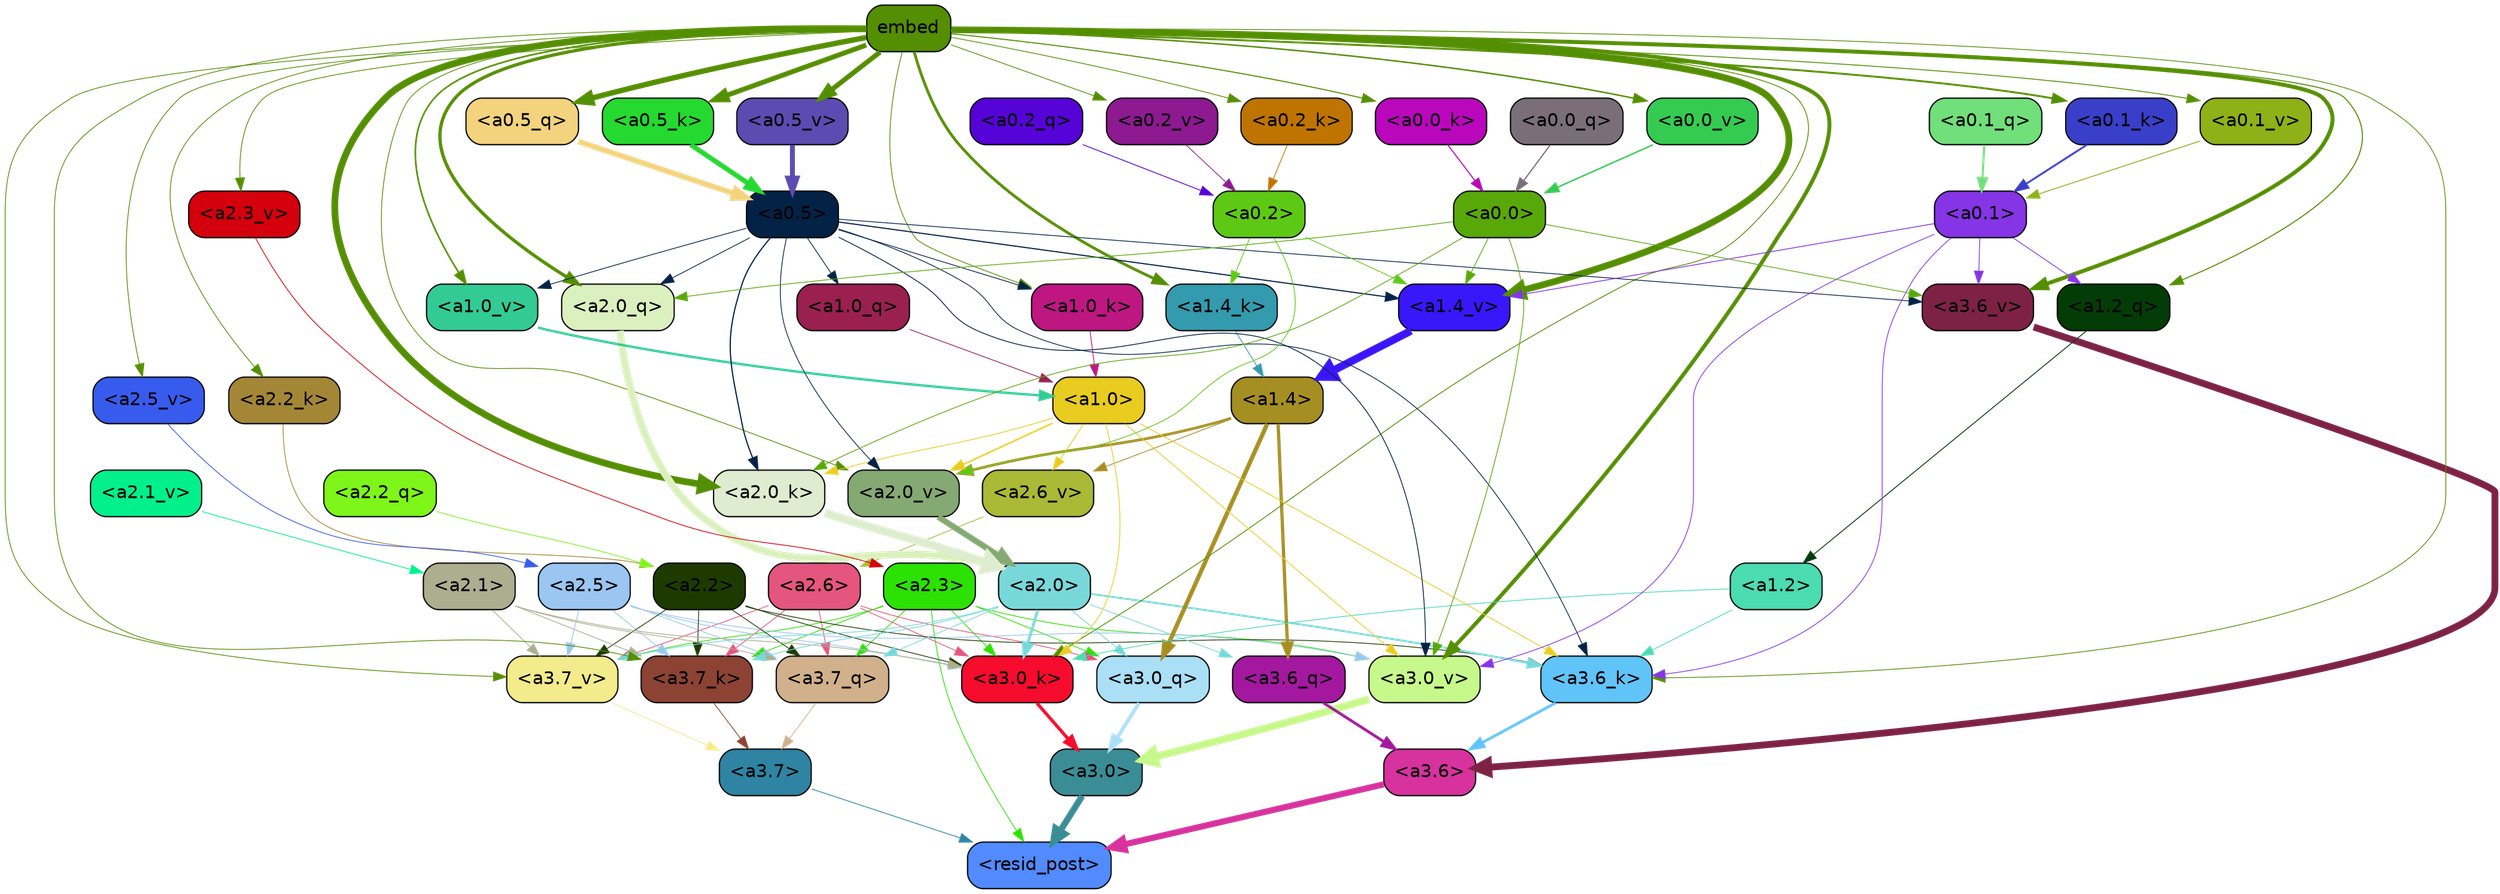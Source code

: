 strict digraph "" {
	graph [bgcolor=transparent,
		layout=dot,
		overlap=false,
		splines=true
	];
	"<a3.7>"	[color=black,
		fillcolor="#2e84a2",
		fontname=Helvetica,
		shape=box,
		style="filled, rounded"];
	"<resid_post>"	[color=black,
		fillcolor="#518bfe",
		fontname=Helvetica,
		shape=box,
		style="filled, rounded"];
	"<a3.7>" -> "<resid_post>"	[color="#2e84a2",
		penwidth=0.6];
	"<a3.6>"	[color=black,
		fillcolor="#d7329d",
		fontname=Helvetica,
		shape=box,
		style="filled, rounded"];
	"<a3.6>" -> "<resid_post>"	[color="#d7329d",
		penwidth=4.7534414529800415];
	"<a3.0>"	[color=black,
		fillcolor="#3b8d95",
		fontname=Helvetica,
		shape=box,
		style="filled, rounded"];
	"<a3.0>" -> "<resid_post>"	[color="#3b8d95",
		penwidth=4.898576855659485];
	"<a2.3>"	[color=black,
		fillcolor="#2be204",
		fontname=Helvetica,
		shape=box,
		style="filled, rounded"];
	"<a2.3>" -> "<resid_post>"	[color="#2be204",
		penwidth=0.6];
	"<a3.7_q>"	[color=black,
		fillcolor="#d1b18c",
		fontname=Helvetica,
		shape=box,
		style="filled, rounded"];
	"<a2.3>" -> "<a3.7_q>"	[color="#2be204",
		penwidth=0.6];
	"<a3.0_q>"	[color=black,
		fillcolor="#aadff5",
		fontname=Helvetica,
		shape=box,
		style="filled, rounded"];
	"<a2.3>" -> "<a3.0_q>"	[color="#2be204",
		penwidth=0.6];
	"<a3.7_k>"	[color=black,
		fillcolor="#8c4334",
		fontname=Helvetica,
		shape=box,
		style="filled, rounded"];
	"<a2.3>" -> "<a3.7_k>"	[color="#2be204",
		penwidth=0.6];
	"<a3.0_k>"	[color=black,
		fillcolor="#f60c2d",
		fontname=Helvetica,
		shape=box,
		style="filled, rounded"];
	"<a2.3>" -> "<a3.0_k>"	[color="#2be204",
		penwidth=0.6];
	"<a3.7_v>"	[color=black,
		fillcolor="#f3eb8c",
		fontname=Helvetica,
		shape=box,
		style="filled, rounded"];
	"<a2.3>" -> "<a3.7_v>"	[color="#2be204",
		penwidth=0.6];
	"<a3.0_v>"	[color=black,
		fillcolor="#c7f88b",
		fontname=Helvetica,
		shape=box,
		style="filled, rounded"];
	"<a2.3>" -> "<a3.0_v>"	[color="#2be204",
		penwidth=0.6];
	"<a3.7_q>" -> "<a3.7>"	[color="#d1b18c",
		penwidth=0.6];
	"<a3.6_q>"	[color=black,
		fillcolor="#a3189f",
		fontname=Helvetica,
		shape=box,
		style="filled, rounded"];
	"<a3.6_q>" -> "<a3.6>"	[color="#a3189f",
		penwidth=2.160832464694977];
	"<a3.0_q>" -> "<a3.0>"	[color="#aadff5",
		penwidth=2.870753765106201];
	"<a3.7_k>" -> "<a3.7>"	[color="#8c4334",
		penwidth=0.6];
	"<a3.6_k>"	[color=black,
		fillcolor="#60c4f9",
		fontname=Helvetica,
		shape=box,
		style="filled, rounded"];
	"<a3.6_k>" -> "<a3.6>"	[color="#60c4f9",
		penwidth=2.13908451795578];
	"<a3.0_k>" -> "<a3.0>"	[color="#f60c2d",
		penwidth=2.520303964614868];
	"<a3.7_v>" -> "<a3.7>"	[color="#f3eb8c",
		penwidth=0.6];
	"<a3.6_v>"	[color=black,
		fillcolor="#7d2244",
		fontname=Helvetica,
		shape=box,
		style="filled, rounded"];
	"<a3.6_v>" -> "<a3.6>"	[color="#7d2244",
		penwidth=5.297133803367615];
	"<a3.0_v>" -> "<a3.0>"	[color="#c7f88b",
		penwidth=5.680712580680847];
	"<a2.6>"	[color=black,
		fillcolor="#e4567e",
		fontname=Helvetica,
		shape=box,
		style="filled, rounded"];
	"<a2.6>" -> "<a3.7_q>"	[color="#e4567e",
		penwidth=0.6];
	"<a2.6>" -> "<a3.0_q>"	[color="#e4567e",
		penwidth=0.6];
	"<a2.6>" -> "<a3.7_k>"	[color="#e4567e",
		penwidth=0.6];
	"<a2.6>" -> "<a3.0_k>"	[color="#e4567e",
		penwidth=0.6];
	"<a2.6>" -> "<a3.7_v>"	[color="#e4567e",
		penwidth=0.6];
	"<a2.5>"	[color=black,
		fillcolor="#9ac6f1",
		fontname=Helvetica,
		shape=box,
		style="filled, rounded"];
	"<a2.5>" -> "<a3.7_q>"	[color="#9ac6f1",
		penwidth=0.6];
	"<a2.5>" -> "<a3.7_k>"	[color="#9ac6f1",
		penwidth=0.6];
	"<a2.5>" -> "<a3.0_k>"	[color="#9ac6f1",
		penwidth=0.6];
	"<a2.5>" -> "<a3.7_v>"	[color="#9ac6f1",
		penwidth=0.6];
	"<a2.5>" -> "<a3.0_v>"	[color="#9ac6f1",
		penwidth=0.6];
	"<a2.2>"	[color=black,
		fillcolor="#1d3b00",
		fontname=Helvetica,
		shape=box,
		style="filled, rounded"];
	"<a2.2>" -> "<a3.7_q>"	[color="#1d3b00",
		penwidth=0.6];
	"<a2.2>" -> "<a3.7_k>"	[color="#1d3b00",
		penwidth=0.6];
	"<a2.2>" -> "<a3.6_k>"	[color="#1d3b00",
		penwidth=0.6];
	"<a2.2>" -> "<a3.0_k>"	[color="#1d3b00",
		penwidth=0.6];
	"<a2.2>" -> "<a3.7_v>"	[color="#1d3b00",
		penwidth=0.6];
	"<a2.1>"	[color=black,
		fillcolor="#adae90",
		fontname=Helvetica,
		shape=box,
		style="filled, rounded"];
	"<a2.1>" -> "<a3.7_q>"	[color="#adae90",
		penwidth=0.6];
	"<a2.1>" -> "<a3.7_k>"	[color="#adae90",
		penwidth=0.6];
	"<a2.1>" -> "<a3.0_k>"	[color="#adae90",
		penwidth=0.6];
	"<a2.1>" -> "<a3.7_v>"	[color="#adae90",
		penwidth=0.6];
	"<a2.0>"	[color=black,
		fillcolor="#78d8d9",
		fontname=Helvetica,
		shape=box,
		style="filled, rounded"];
	"<a2.0>" -> "<a3.7_q>"	[color="#78d8d9",
		penwidth=0.6];
	"<a2.0>" -> "<a3.6_q>"	[color="#78d8d9",
		penwidth=0.6];
	"<a2.0>" -> "<a3.0_q>"	[color="#78d8d9",
		penwidth=0.6];
	"<a2.0>" -> "<a3.7_k>"	[color="#78d8d9",
		penwidth=0.6];
	"<a2.0>" -> "<a3.6_k>"	[color="#78d8d9",
		penwidth=1.4957321882247925];
	"<a2.0>" -> "<a3.0_k>"	[color="#78d8d9",
		penwidth=2.18752121925354];
	"<a2.0>" -> "<a3.7_v>"	[color="#78d8d9",
		penwidth=0.6];
	"<a1.4>"	[color=black,
		fillcolor="#a58f22",
		fontname=Helvetica,
		shape=box,
		style="filled, rounded"];
	"<a1.4>" -> "<a3.6_q>"	[color="#a58f22",
		penwidth=2.4829938411712646];
	"<a1.4>" -> "<a3.0_q>"	[color="#a58f22",
		penwidth=3.299744725227356];
	"<a2.6_v>"	[color=black,
		fillcolor="#aab936",
		fontname=Helvetica,
		shape=box,
		style="filled, rounded"];
	"<a1.4>" -> "<a2.6_v>"	[color="#a58f22",
		penwidth=0.6];
	"<a2.0_v>"	[color=black,
		fillcolor="#85a973",
		fontname=Helvetica,
		shape=box,
		style="filled, rounded"];
	"<a1.4>" -> "<a2.0_v>"	[color="#a58f22",
		penwidth=2.092592429369688];
	embed	[color=black,
		fillcolor="#548e02",
		fontname=Helvetica,
		shape=box,
		style="filled, rounded"];
	embed -> "<a3.7_k>"	[color="#548e02",
		penwidth=0.6];
	embed -> "<a3.6_k>"	[color="#548e02",
		penwidth=0.6];
	embed -> "<a3.0_k>"	[color="#548e02",
		penwidth=0.6394047290086746];
	embed -> "<a3.7_v>"	[color="#548e02",
		penwidth=0.6];
	embed -> "<a3.6_v>"	[color="#548e02",
		penwidth=3.067279100418091];
	embed -> "<a3.0_v>"	[color="#548e02",
		penwidth=3.0212591886520386];
	"<a2.0_q>"	[color=black,
		fillcolor="#dbf0bf",
		fontname=Helvetica,
		shape=box,
		style="filled, rounded"];
	embed -> "<a2.0_q>"	[color="#548e02",
		penwidth=2.5355080366134644];
	"<a2.2_k>"	[color=black,
		fillcolor="#a48736",
		fontname=Helvetica,
		shape=box,
		style="filled, rounded"];
	embed -> "<a2.2_k>"	[color="#548e02",
		penwidth=0.6];
	"<a2.0_k>"	[color=black,
		fillcolor="#deeccf",
		fontname=Helvetica,
		shape=box,
		style="filled, rounded"];
	embed -> "<a2.0_k>"	[color="#548e02",
		penwidth=5.2180726528167725];
	"<a2.5_v>"	[color=black,
		fillcolor="#375bed",
		fontname=Helvetica,
		shape=box,
		style="filled, rounded"];
	embed -> "<a2.5_v>"	[color="#548e02",
		penwidth=0.6];
	"<a2.3_v>"	[color=black,
		fillcolor="#d4000b",
		fontname=Helvetica,
		shape=box,
		style="filled, rounded"];
	embed -> "<a2.3_v>"	[color="#548e02",
		penwidth=0.6];
	embed -> "<a2.0_v>"	[color="#548e02",
		penwidth=0.6];
	"<a1.2_q>"	[color=black,
		fillcolor="#033c06",
		fontname=Helvetica,
		shape=box,
		style="filled, rounded"];
	embed -> "<a1.2_q>"	[color="#548e02",
		penwidth=0.8094894886016846];
	"<a1.4_k>"	[color=black,
		fillcolor="#349aae",
		fontname=Helvetica,
		shape=box,
		style="filled, rounded"];
	embed -> "<a1.4_k>"	[color="#548e02",
		penwidth=2.1732678413391113];
	"<a1.0_k>"	[color=black,
		fillcolor="#be1782",
		fontname=Helvetica,
		shape=box,
		style="filled, rounded"];
	embed -> "<a1.0_k>"	[color="#548e02",
		penwidth=0.6];
	"<a1.4_v>"	[color=black,
		fillcolor="#3a16fa",
		fontname=Helvetica,
		shape=box,
		style="filled, rounded"];
	embed -> "<a1.4_v>"	[color="#548e02",
		penwidth=5.162249565124512];
	"<a1.0_v>"	[color=black,
		fillcolor="#33cb95",
		fontname=Helvetica,
		shape=box,
		style="filled, rounded"];
	embed -> "<a1.0_v>"	[color="#548e02",
		penwidth=1.26457279920578];
	"<a0.5_q>"	[color=black,
		fillcolor="#f4d37f",
		fontname=Helvetica,
		shape=box,
		style="filled, rounded"];
	embed -> "<a0.5_q>"	[color="#548e02",
		penwidth=4.176324553787708];
	"<a0.5_k>"	[color=black,
		fillcolor="#25d930",
		fontname=Helvetica,
		shape=box,
		style="filled, rounded"];
	embed -> "<a0.5_k>"	[color="#548e02",
		penwidth=3.7953668534755707];
	"<a0.2_k>"	[color=black,
		fillcolor="#bf7400",
		fontname=Helvetica,
		shape=box,
		style="filled, rounded"];
	embed -> "<a0.2_k>"	[color="#548e02",
		penwidth=0.6];
	"<a0.1_k>"	[color=black,
		fillcolor="#393fc8",
		fontname=Helvetica,
		shape=box,
		style="filled, rounded"];
	embed -> "<a0.1_k>"	[color="#548e02",
		penwidth=1.4836058616638184];
	"<a0.0_k>"	[color=black,
		fillcolor="#ba07bc",
		fontname=Helvetica,
		shape=box,
		style="filled, rounded"];
	embed -> "<a0.0_k>"	[color="#548e02",
		penwidth=0.8216803073883057];
	"<a0.5_v>"	[color=black,
		fillcolor="#5c4bb1",
		fontname=Helvetica,
		shape=box,
		style="filled, rounded"];
	embed -> "<a0.5_v>"	[color="#548e02",
		penwidth=3.8054766058921814];
	"<a0.2_v>"	[color=black,
		fillcolor="#8d1a90",
		fontname=Helvetica,
		shape=box,
		style="filled, rounded"];
	embed -> "<a0.2_v>"	[color="#548e02",
		penwidth=0.6];
	"<a0.1_v>"	[color=black,
		fillcolor="#8eb118",
		fontname=Helvetica,
		shape=box,
		style="filled, rounded"];
	embed -> "<a0.1_v>"	[color="#548e02",
		penwidth=0.6855058670043945];
	"<a0.0_v>"	[color=black,
		fillcolor="#35cb51",
		fontname=Helvetica,
		shape=box,
		style="filled, rounded"];
	embed -> "<a0.0_v>"	[color="#548e02",
		penwidth=1.1353206634521484];
	"<a1.2>"	[color=black,
		fillcolor="#4bdcb1",
		fontname=Helvetica,
		shape=box,
		style="filled, rounded"];
	"<a1.2>" -> "<a3.6_k>"	[color="#4bdcb1",
		penwidth=0.6];
	"<a1.2>" -> "<a3.0_k>"	[color="#4bdcb1",
		penwidth=0.6];
	"<a1.0>"	[color=black,
		fillcolor="#e9cc20",
		fontname=Helvetica,
		shape=box,
		style="filled, rounded"];
	"<a1.0>" -> "<a3.6_k>"	[color="#e9cc20",
		penwidth=0.6];
	"<a1.0>" -> "<a3.0_k>"	[color="#e9cc20",
		penwidth=0.6];
	"<a1.0>" -> "<a3.0_v>"	[color="#e9cc20",
		penwidth=0.6];
	"<a1.0>" -> "<a2.0_k>"	[color="#e9cc20",
		penwidth=0.6];
	"<a1.0>" -> "<a2.6_v>"	[color="#e9cc20",
		penwidth=0.6];
	"<a1.0>" -> "<a2.0_v>"	[color="#e9cc20",
		penwidth=1.2132605910301208];
	"<a0.5>"	[color=black,
		fillcolor="#042246",
		fontname=Helvetica,
		shape=box,
		style="filled, rounded"];
	"<a0.5>" -> "<a3.6_k>"	[color="#042246",
		penwidth=0.6];
	"<a0.5>" -> "<a3.6_v>"	[color="#042246",
		penwidth=0.6];
	"<a0.5>" -> "<a3.0_v>"	[color="#042246",
		penwidth=0.648682102560997];
	"<a0.5>" -> "<a2.0_q>"	[color="#042246",
		penwidth=0.6];
	"<a0.5>" -> "<a2.0_k>"	[color="#042246",
		penwidth=0.9236047863960266];
	"<a0.5>" -> "<a2.0_v>"	[color="#042246",
		penwidth=0.6];
	"<a1.0_q>"	[color=black,
		fillcolor="#9a2050",
		fontname=Helvetica,
		shape=box,
		style="filled, rounded"];
	"<a0.5>" -> "<a1.0_q>"	[color="#042246",
		penwidth=0.6];
	"<a0.5>" -> "<a1.0_k>"	[color="#042246",
		penwidth=0.6];
	"<a0.5>" -> "<a1.4_v>"	[color="#042246",
		penwidth=0.8783596754074097];
	"<a0.5>" -> "<a1.0_v>"	[color="#042246",
		penwidth=0.6];
	"<a0.1>"	[color=black,
		fillcolor="#8534e6",
		fontname=Helvetica,
		shape=box,
		style="filled, rounded"];
	"<a0.1>" -> "<a3.6_k>"	[color="#8534e6",
		penwidth=0.6];
	"<a0.1>" -> "<a3.6_v>"	[color="#8534e6",
		penwidth=0.6];
	"<a0.1>" -> "<a3.0_v>"	[color="#8534e6",
		penwidth=0.6];
	"<a0.1>" -> "<a1.2_q>"	[color="#8534e6",
		penwidth=0.6];
	"<a0.1>" -> "<a1.4_v>"	[color="#8534e6",
		penwidth=0.6490728855133057];
	"<a0.0>"	[color=black,
		fillcolor="#59a80a",
		fontname=Helvetica,
		shape=box,
		style="filled, rounded"];
	"<a0.0>" -> "<a3.6_v>"	[color="#59a80a",
		penwidth=0.6];
	"<a0.0>" -> "<a3.0_v>"	[color="#59a80a",
		penwidth=0.6];
	"<a0.0>" -> "<a2.0_q>"	[color="#59a80a",
		penwidth=0.6];
	"<a0.0>" -> "<a2.0_k>"	[color="#59a80a",
		penwidth=0.6];
	"<a0.0>" -> "<a1.4_v>"	[color="#59a80a",
		penwidth=0.6];
	"<a2.2_q>"	[color=black,
		fillcolor="#7ef619",
		fontname=Helvetica,
		shape=box,
		style="filled, rounded"];
	"<a2.2_q>" -> "<a2.2>"	[color="#7ef619",
		penwidth=0.6];
	"<a2.0_q>" -> "<a2.0>"	[color="#dbf0bf",
		penwidth=5.681910276412964];
	"<a2.2_k>" -> "<a2.2>"	[color="#a48736",
		penwidth=0.6];
	"<a2.0_k>" -> "<a2.0>"	[color="#deeccf",
		penwidth=6.447777509689331];
	"<a2.6_v>" -> "<a2.6>"	[color="#aab936",
		penwidth=0.6];
	"<a2.5_v>" -> "<a2.5>"	[color="#375bed",
		penwidth=0.6];
	"<a2.3_v>" -> "<a2.3>"	[color="#d4000b",
		penwidth=0.6];
	"<a2.1_v>"	[color=black,
		fillcolor="#02f08c",
		fontname=Helvetica,
		shape=box,
		style="filled, rounded"];
	"<a2.1_v>" -> "<a2.1>"	[color="#02f08c",
		penwidth=0.6];
	"<a2.0_v>" -> "<a2.0>"	[color="#85a973",
		penwidth=4.5695202350616455];
	"<a0.2>"	[color=black,
		fillcolor="#5ec915",
		fontname=Helvetica,
		shape=box,
		style="filled, rounded"];
	"<a0.2>" -> "<a2.0_v>"	[color="#5ec915",
		penwidth=0.6];
	"<a0.2>" -> "<a1.4_k>"	[color="#5ec915",
		penwidth=0.6];
	"<a0.2>" -> "<a1.4_v>"	[color="#5ec915",
		penwidth=0.6];
	"<a1.2_q>" -> "<a1.2>"	[color="#033c06",
		penwidth=0.6769798994064331];
	"<a1.0_q>" -> "<a1.0>"	[color="#9a2050",
		penwidth=0.6];
	"<a1.4_k>" -> "<a1.4>"	[color="#349aae",
		penwidth=0.6];
	"<a1.0_k>" -> "<a1.0>"	[color="#be1782",
		penwidth=0.6];
	"<a1.4_v>" -> "<a1.4>"	[color="#3a16fa",
		penwidth=6.016597509384155];
	"<a1.0_v>" -> "<a1.0>"	[color="#33cb95",
		penwidth=1.8562973737716675];
	"<a0.5_q>" -> "<a0.5>"	[color="#f4d37f",
		penwidth=4.176325984299183];
	"<a0.2_q>"	[color=black,
		fillcolor="#5603d8",
		fontname=Helvetica,
		shape=box,
		style="filled, rounded"];
	"<a0.2_q>" -> "<a0.2>"	[color="#5603d8",
		penwidth=0.6484866142272949];
	"<a0.1_q>"	[color=black,
		fillcolor="#71df7a",
		fontname=Helvetica,
		shape=box,
		style="filled, rounded"];
	"<a0.1_q>" -> "<a0.1>"	[color="#71df7a",
		penwidth=1.571044921875];
	"<a0.0_q>"	[color=black,
		fillcolor="#7a6f79",
		fontname=Helvetica,
		shape=box,
		style="filled, rounded"];
	"<a0.0_q>" -> "<a0.0>"	[color="#7a6f79",
		penwidth=0.9426424503326416];
	"<a0.5_k>" -> "<a0.5>"	[color="#25d930",
		penwidth=3.7953722774982452];
	"<a0.2_k>" -> "<a0.2>"	[color="#bf7400",
		penwidth=0.6];
	"<a0.1_k>" -> "<a0.1>"	[color="#393fc8",
		penwidth=1.483607530593872];
	"<a0.0_k>" -> "<a0.0>"	[color="#ba07bc",
		penwidth=0.8216795921325684];
	"<a0.5_v>" -> "<a0.5>"	[color="#5c4bb1",
		penwidth=3.805475652217865];
	"<a0.2_v>" -> "<a0.2>"	[color="#8d1a90",
		penwidth=0.6];
	"<a0.1_v>" -> "<a0.1>"	[color="#8eb118",
		penwidth=0.6855120658874512];
	"<a0.0_v>" -> "<a0.0>"	[color="#35cb51",
		penwidth=1.1353182792663574];
}
